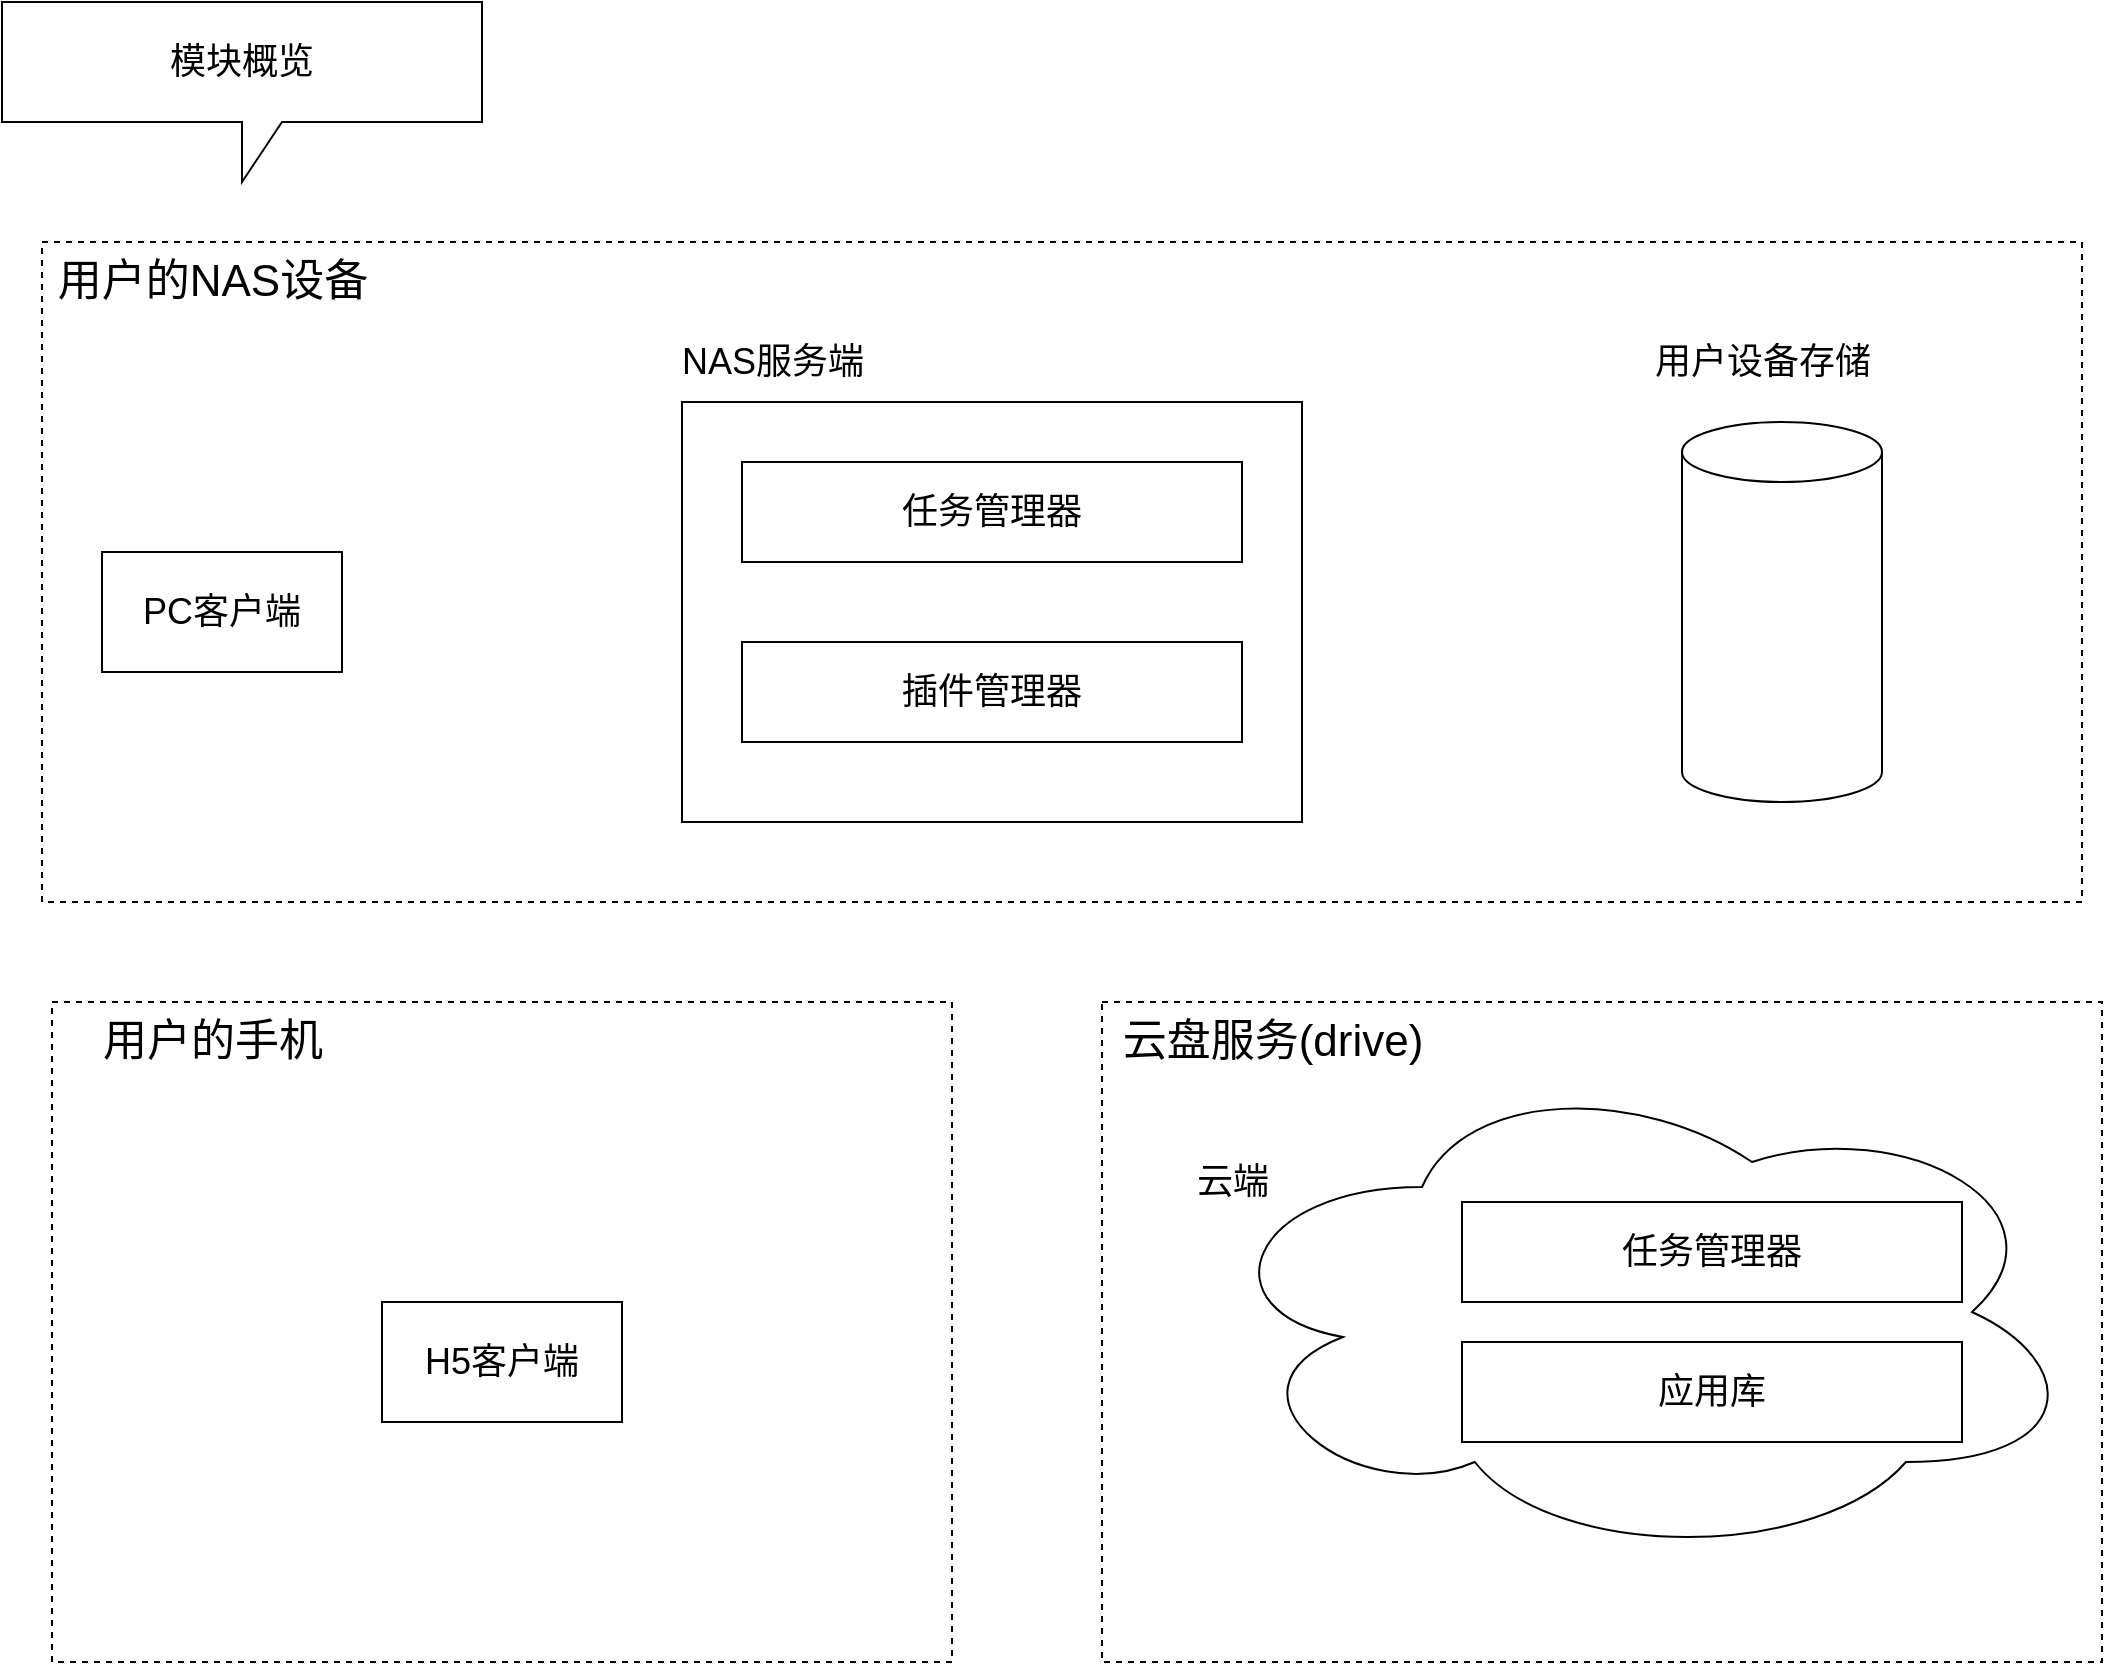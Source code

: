 <mxfile version="16.2.4" type="github"><diagram id="7HqS3swt_487gTaHM_jo" name="Page-1"><mxGraphModel dx="1248" dy="626" grid="1" gridSize="10" guides="1" tooltips="1" connect="1" arrows="1" fold="1" page="1" pageScale="1" pageWidth="827" pageHeight="1169" math="0" shadow="0"><root><mxCell id="0"/><mxCell id="1" parent="0"/><mxCell id="KnuuBMWMvG8lBeq6jmI4-1" value="&lt;font style=&quot;font-size: 18px&quot;&gt;PC客户端&lt;/font&gt;" style="rounded=0;whiteSpace=wrap;html=1;" parent="1" vertex="1"><mxGeometry x="60" y="355" width="120" height="60" as="geometry"/></mxCell><mxCell id="KnuuBMWMvG8lBeq6jmI4-2" value="" style="rounded=0;whiteSpace=wrap;html=1;" parent="1" vertex="1"><mxGeometry x="350" y="280" width="310" height="210" as="geometry"/></mxCell><mxCell id="KnuuBMWMvG8lBeq6jmI4-3" value="&lt;font style=&quot;font-size: 18px&quot;&gt;NAS服务端&lt;/font&gt;" style="text;html=1;align=center;verticalAlign=middle;resizable=0;points=[];autosize=1;strokeColor=none;fillColor=none;" parent="1" vertex="1"><mxGeometry x="340" y="250" width="110" height="20" as="geometry"/></mxCell><mxCell id="KnuuBMWMvG8lBeq6jmI4-4" value="任务管理器" style="rounded=0;whiteSpace=wrap;html=1;fontSize=18;" parent="1" vertex="1"><mxGeometry x="380" y="310" width="250" height="50" as="geometry"/></mxCell><mxCell id="KnuuBMWMvG8lBeq6jmI4-5" value="插件管理器" style="rounded=0;whiteSpace=wrap;html=1;fontSize=18;" parent="1" vertex="1"><mxGeometry x="380" y="400" width="250" height="50" as="geometry"/></mxCell><mxCell id="KnuuBMWMvG8lBeq6jmI4-6" value="" style="ellipse;shape=cloud;whiteSpace=wrap;html=1;fontSize=18;" parent="1" vertex="1"><mxGeometry x="610" y="610" width="440" height="250" as="geometry"/></mxCell><mxCell id="KnuuBMWMvG8lBeq6jmI4-7" value="&lt;font style=&quot;font-size: 18px&quot;&gt;云端&lt;/font&gt;" style="text;html=1;align=center;verticalAlign=middle;resizable=0;points=[];autosize=1;strokeColor=none;fillColor=none;" parent="1" vertex="1"><mxGeometry x="600" y="660" width="50" height="20" as="geometry"/></mxCell><mxCell id="KnuuBMWMvG8lBeq6jmI4-8" value="任务管理器" style="rounded=0;whiteSpace=wrap;html=1;fontSize=18;" parent="1" vertex="1"><mxGeometry x="740" y="680" width="250" height="50" as="geometry"/></mxCell><mxCell id="KnuuBMWMvG8lBeq6jmI4-9" value="&lt;font style=&quot;font-size: 18px&quot;&gt;H5客户端&lt;/font&gt;" style="rounded=0;whiteSpace=wrap;html=1;" parent="1" vertex="1"><mxGeometry x="200" y="730" width="120" height="60" as="geometry"/></mxCell><mxCell id="KnuuBMWMvG8lBeq6jmI4-10" value="应用库" style="rounded=0;whiteSpace=wrap;html=1;fontSize=18;" parent="1" vertex="1"><mxGeometry x="740" y="750" width="250" height="50" as="geometry"/></mxCell><mxCell id="KnuuBMWMvG8lBeq6jmI4-15" value="模块概览" style="shape=callout;whiteSpace=wrap;html=1;perimeter=calloutPerimeter;fontSize=18;" parent="1" vertex="1"><mxGeometry x="10" y="80" width="240" height="90" as="geometry"/></mxCell><mxCell id="KnuuBMWMvG8lBeq6jmI4-21" value="用户设备存储" style="text;html=1;align=center;verticalAlign=middle;resizable=0;points=[];autosize=1;strokeColor=none;fillColor=none;fontSize=18;" parent="1" vertex="1"><mxGeometry x="830" y="245" width="120" height="30" as="geometry"/></mxCell><mxCell id="KnuuBMWMvG8lBeq6jmI4-22" value="" style="shape=cylinder3;whiteSpace=wrap;html=1;boundedLbl=1;backgroundOutline=1;size=15;fontSize=18;" parent="1" vertex="1"><mxGeometry x="850" y="290" width="100" height="190" as="geometry"/></mxCell><mxCell id="aT76hul82RHt4yxT531P-2" value="" style="rounded=0;whiteSpace=wrap;html=1;dashed=1;fillColor=none;" vertex="1" parent="1"><mxGeometry x="30" y="200" width="1020" height="330" as="geometry"/></mxCell><mxCell id="aT76hul82RHt4yxT531P-3" value="&lt;font style=&quot;font-size: 22px&quot;&gt;用户的NAS设备&lt;/font&gt;" style="text;html=1;align=center;verticalAlign=middle;resizable=0;points=[];autosize=1;strokeColor=none;fillColor=none;" vertex="1" parent="1"><mxGeometry x="30" y="210" width="170" height="20" as="geometry"/></mxCell><mxCell id="aT76hul82RHt4yxT531P-4" value="" style="rounded=0;whiteSpace=wrap;html=1;dashed=1;fillColor=none;" vertex="1" parent="1"><mxGeometry x="35" y="580" width="450" height="330" as="geometry"/></mxCell><mxCell id="aT76hul82RHt4yxT531P-5" value="&lt;font style=&quot;font-size: 22px&quot;&gt;用户的手机&lt;/font&gt;" style="text;html=1;align=center;verticalAlign=middle;resizable=0;points=[];autosize=1;strokeColor=none;fillColor=none;" vertex="1" parent="1"><mxGeometry x="50" y="590" width="130" height="20" as="geometry"/></mxCell><mxCell id="aT76hul82RHt4yxT531P-6" value="" style="rounded=0;whiteSpace=wrap;html=1;dashed=1;fillColor=none;" vertex="1" parent="1"><mxGeometry x="560" y="580" width="500" height="330" as="geometry"/></mxCell><mxCell id="aT76hul82RHt4yxT531P-7" value="&lt;font style=&quot;font-size: 22px&quot;&gt;云盘服务(drive)&lt;/font&gt;" style="text;html=1;align=center;verticalAlign=middle;resizable=0;points=[];autosize=1;strokeColor=none;fillColor=none;" vertex="1" parent="1"><mxGeometry x="560" y="590" width="170" height="20" as="geometry"/></mxCell></root></mxGraphModel></diagram></mxfile>